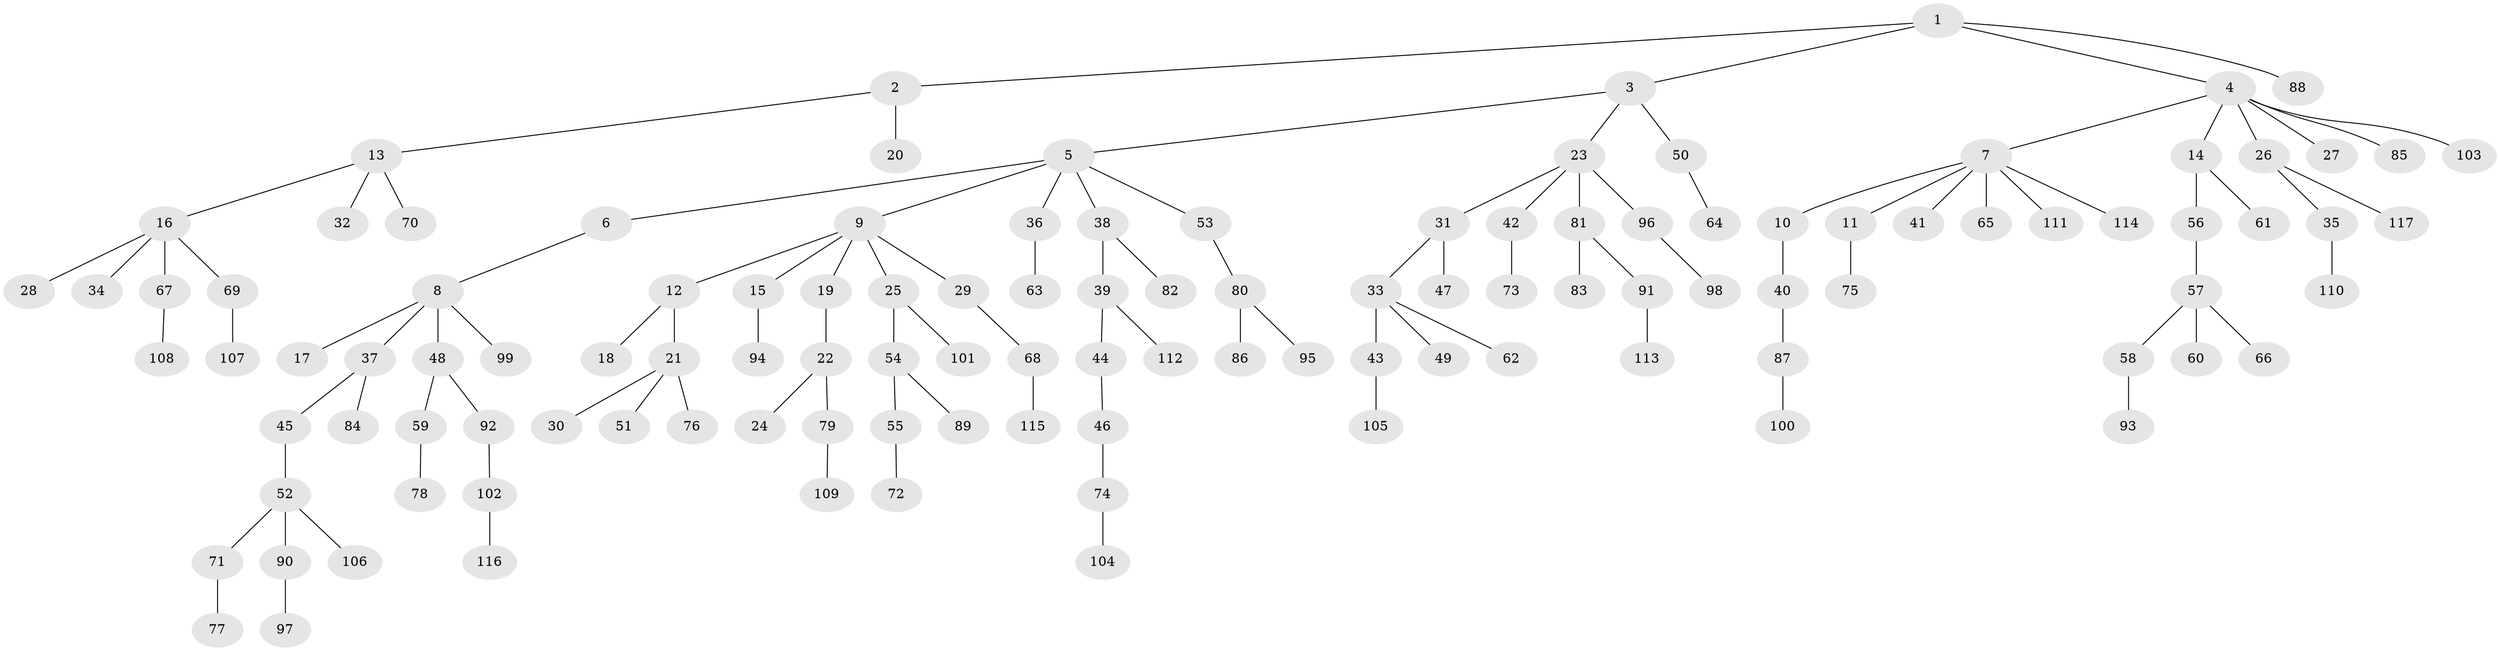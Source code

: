 // Generated by graph-tools (version 1.1) at 2025/02/03/09/25 03:02:28]
// undirected, 117 vertices, 116 edges
graph export_dot {
graph [start="1"]
  node [color=gray90,style=filled];
  1;
  2;
  3;
  4;
  5;
  6;
  7;
  8;
  9;
  10;
  11;
  12;
  13;
  14;
  15;
  16;
  17;
  18;
  19;
  20;
  21;
  22;
  23;
  24;
  25;
  26;
  27;
  28;
  29;
  30;
  31;
  32;
  33;
  34;
  35;
  36;
  37;
  38;
  39;
  40;
  41;
  42;
  43;
  44;
  45;
  46;
  47;
  48;
  49;
  50;
  51;
  52;
  53;
  54;
  55;
  56;
  57;
  58;
  59;
  60;
  61;
  62;
  63;
  64;
  65;
  66;
  67;
  68;
  69;
  70;
  71;
  72;
  73;
  74;
  75;
  76;
  77;
  78;
  79;
  80;
  81;
  82;
  83;
  84;
  85;
  86;
  87;
  88;
  89;
  90;
  91;
  92;
  93;
  94;
  95;
  96;
  97;
  98;
  99;
  100;
  101;
  102;
  103;
  104;
  105;
  106;
  107;
  108;
  109;
  110;
  111;
  112;
  113;
  114;
  115;
  116;
  117;
  1 -- 2;
  1 -- 3;
  1 -- 4;
  1 -- 88;
  2 -- 13;
  2 -- 20;
  3 -- 5;
  3 -- 23;
  3 -- 50;
  4 -- 7;
  4 -- 14;
  4 -- 26;
  4 -- 27;
  4 -- 85;
  4 -- 103;
  5 -- 6;
  5 -- 9;
  5 -- 36;
  5 -- 38;
  5 -- 53;
  6 -- 8;
  7 -- 10;
  7 -- 11;
  7 -- 41;
  7 -- 65;
  7 -- 111;
  7 -- 114;
  8 -- 17;
  8 -- 37;
  8 -- 48;
  8 -- 99;
  9 -- 12;
  9 -- 15;
  9 -- 19;
  9 -- 25;
  9 -- 29;
  10 -- 40;
  11 -- 75;
  12 -- 18;
  12 -- 21;
  13 -- 16;
  13 -- 32;
  13 -- 70;
  14 -- 56;
  14 -- 61;
  15 -- 94;
  16 -- 28;
  16 -- 34;
  16 -- 67;
  16 -- 69;
  19 -- 22;
  21 -- 30;
  21 -- 51;
  21 -- 76;
  22 -- 24;
  22 -- 79;
  23 -- 31;
  23 -- 42;
  23 -- 81;
  23 -- 96;
  25 -- 54;
  25 -- 101;
  26 -- 35;
  26 -- 117;
  29 -- 68;
  31 -- 33;
  31 -- 47;
  33 -- 43;
  33 -- 49;
  33 -- 62;
  35 -- 110;
  36 -- 63;
  37 -- 45;
  37 -- 84;
  38 -- 39;
  38 -- 82;
  39 -- 44;
  39 -- 112;
  40 -- 87;
  42 -- 73;
  43 -- 105;
  44 -- 46;
  45 -- 52;
  46 -- 74;
  48 -- 59;
  48 -- 92;
  50 -- 64;
  52 -- 71;
  52 -- 90;
  52 -- 106;
  53 -- 80;
  54 -- 55;
  54 -- 89;
  55 -- 72;
  56 -- 57;
  57 -- 58;
  57 -- 60;
  57 -- 66;
  58 -- 93;
  59 -- 78;
  67 -- 108;
  68 -- 115;
  69 -- 107;
  71 -- 77;
  74 -- 104;
  79 -- 109;
  80 -- 86;
  80 -- 95;
  81 -- 83;
  81 -- 91;
  87 -- 100;
  90 -- 97;
  91 -- 113;
  92 -- 102;
  96 -- 98;
  102 -- 116;
}
